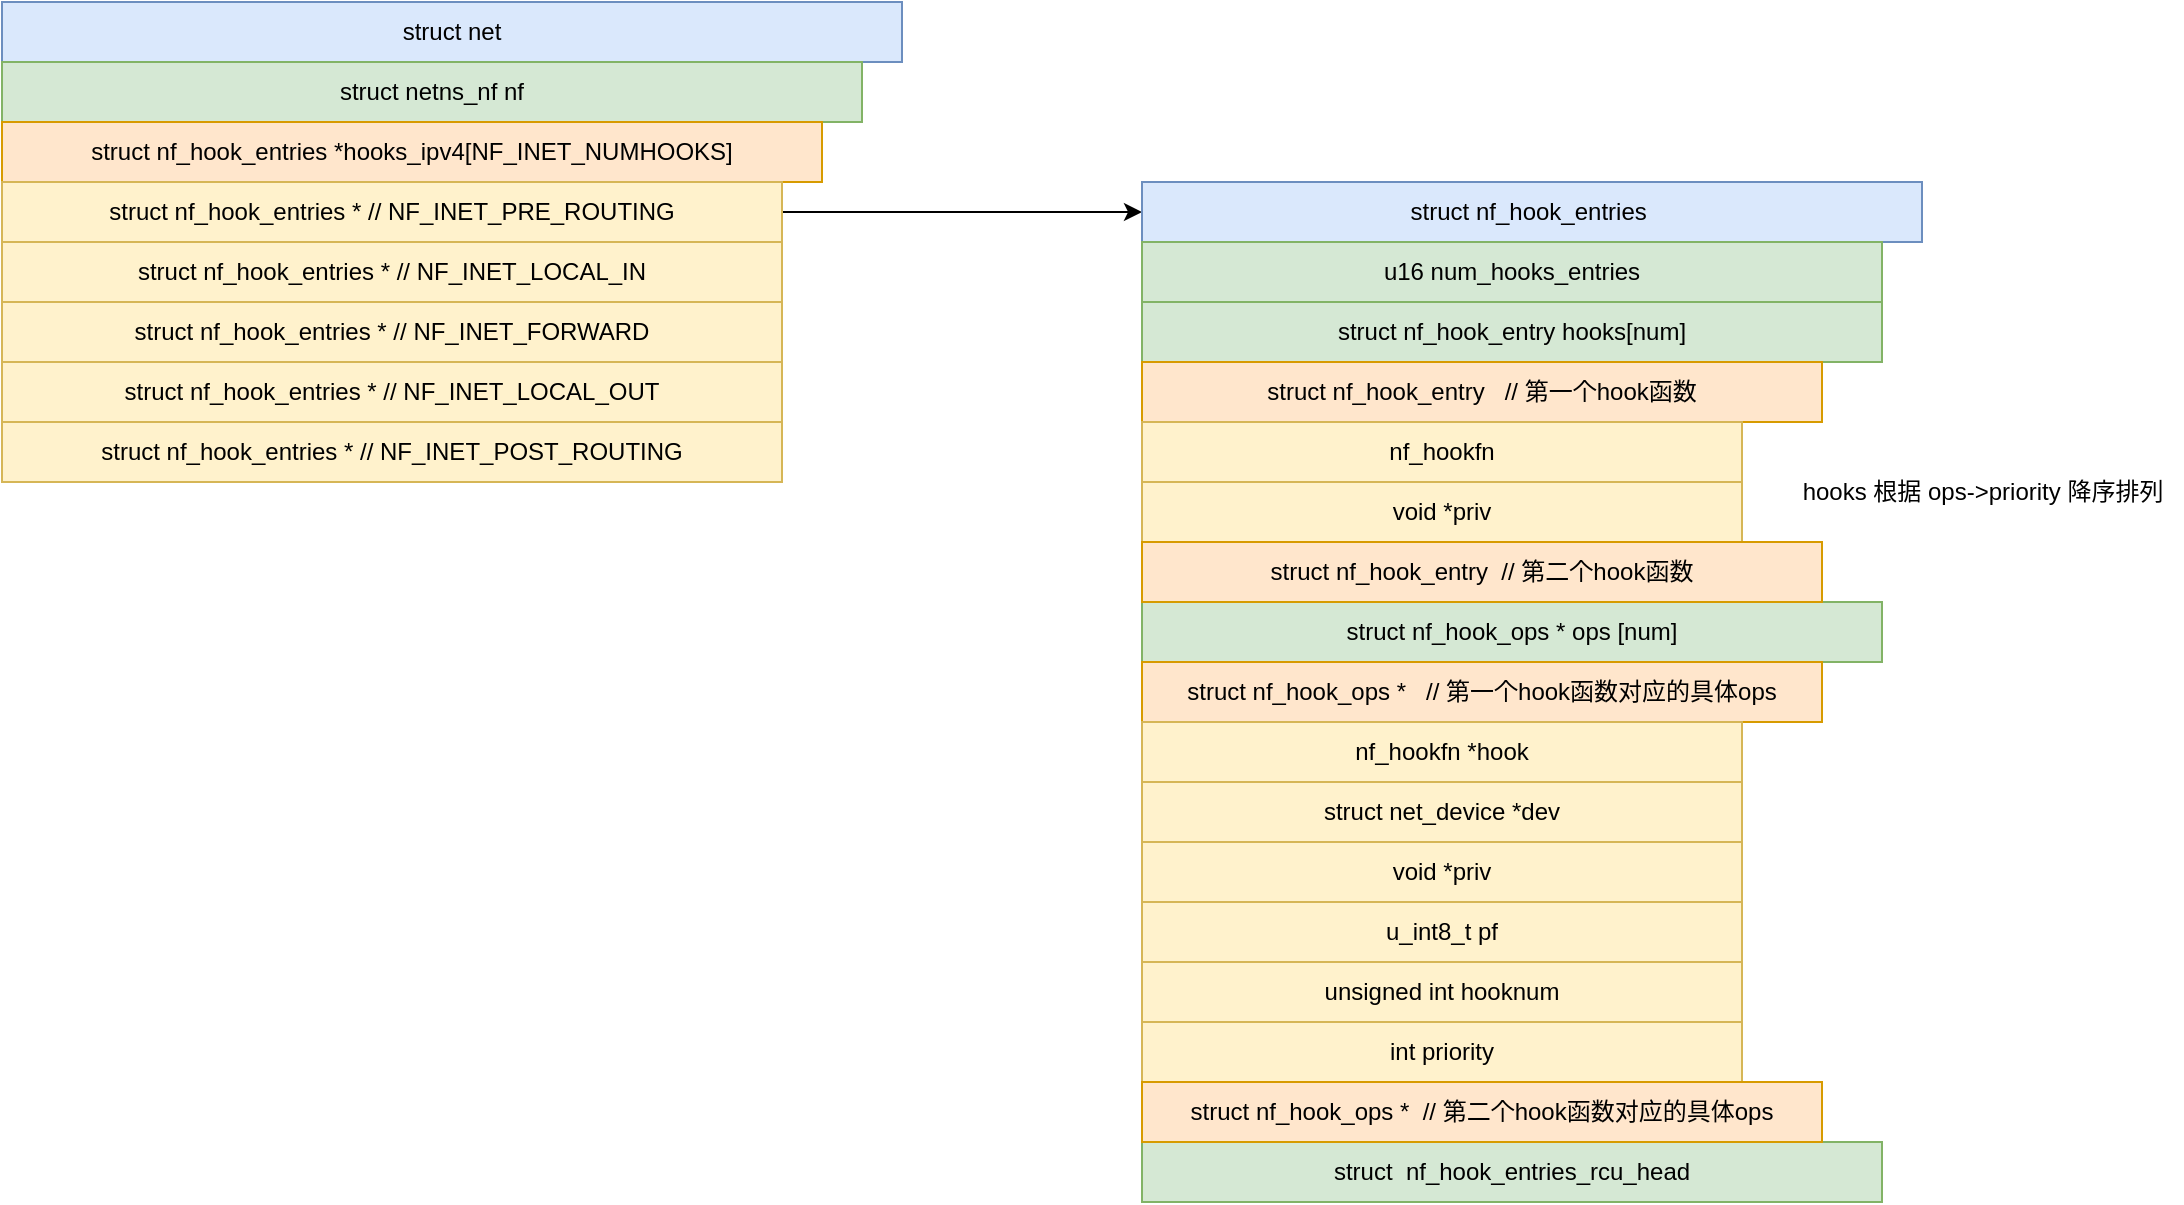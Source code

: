 <mxfile version="21.6.5" type="device">
  <diagram name="第 1 页" id="HeUKaDDaq521nx4wqFQZ">
    <mxGraphModel dx="1499" dy="844" grid="1" gridSize="10" guides="1" tooltips="1" connect="1" arrows="1" fold="1" page="1" pageScale="1" pageWidth="827" pageHeight="1169" math="0" shadow="0">
      <root>
        <mxCell id="0" />
        <mxCell id="1" parent="0" />
        <mxCell id="x67kKdyZGz1WuYS3fvdA-1" value="struct net" style="rounded=0;whiteSpace=wrap;html=1;fillColor=#dae8fc;strokeColor=#6c8ebf;" vertex="1" parent="1">
          <mxGeometry x="50" y="180" width="450" height="30" as="geometry" />
        </mxCell>
        <mxCell id="x67kKdyZGz1WuYS3fvdA-2" value="struct netns_nf nf" style="rounded=0;whiteSpace=wrap;html=1;fillColor=#d5e8d4;strokeColor=#82b366;" vertex="1" parent="1">
          <mxGeometry x="50" y="210" width="430" height="30" as="geometry" />
        </mxCell>
        <mxCell id="x67kKdyZGz1WuYS3fvdA-3" value="struct nf_hook_entries *hooks_ipv4[NF_INET_NUMHOOKS]" style="rounded=0;whiteSpace=wrap;html=1;fillColor=#ffe6cc;strokeColor=#d79b00;" vertex="1" parent="1">
          <mxGeometry x="50" y="240" width="410" height="30" as="geometry" />
        </mxCell>
        <mxCell id="x67kKdyZGz1WuYS3fvdA-30" style="edgeStyle=orthogonalEdgeStyle;rounded=0;orthogonalLoop=1;jettySize=auto;html=1;curved=1;" edge="1" parent="1" source="x67kKdyZGz1WuYS3fvdA-4" target="x67kKdyZGz1WuYS3fvdA-9">
          <mxGeometry relative="1" as="geometry" />
        </mxCell>
        <mxCell id="x67kKdyZGz1WuYS3fvdA-4" value="struct nf_hook_entries * // NF_INET_PRE_ROUTING" style="rounded=0;whiteSpace=wrap;html=1;fillColor=#fff2cc;strokeColor=#d6b656;" vertex="1" parent="1">
          <mxGeometry x="50" y="270" width="390" height="30" as="geometry" />
        </mxCell>
        <mxCell id="x67kKdyZGz1WuYS3fvdA-5" value="struct nf_hook_entries * // NF_INET_LOCAL_IN" style="rounded=0;whiteSpace=wrap;html=1;fillColor=#fff2cc;strokeColor=#d6b656;" vertex="1" parent="1">
          <mxGeometry x="50" y="300" width="390" height="30" as="geometry" />
        </mxCell>
        <mxCell id="x67kKdyZGz1WuYS3fvdA-6" value="struct nf_hook_entries * // NF_INET_FORWARD" style="rounded=0;whiteSpace=wrap;html=1;fillColor=#fff2cc;strokeColor=#d6b656;" vertex="1" parent="1">
          <mxGeometry x="50" y="330" width="390" height="30" as="geometry" />
        </mxCell>
        <mxCell id="x67kKdyZGz1WuYS3fvdA-7" value="struct nf_hook_entries * // NF_INET_LOCAL_OUT" style="rounded=0;whiteSpace=wrap;html=1;fillColor=#fff2cc;strokeColor=#d6b656;" vertex="1" parent="1">
          <mxGeometry x="50" y="360" width="390" height="30" as="geometry" />
        </mxCell>
        <mxCell id="x67kKdyZGz1WuYS3fvdA-9" value="struct nf_hook_entries&amp;nbsp;" style="rounded=0;whiteSpace=wrap;html=1;fillColor=#dae8fc;strokeColor=#6c8ebf;" vertex="1" parent="1">
          <mxGeometry x="620" y="270" width="390" height="30" as="geometry" />
        </mxCell>
        <mxCell id="x67kKdyZGz1WuYS3fvdA-10" value="u16 num_hooks_entries" style="rounded=0;whiteSpace=wrap;html=1;fillColor=#d5e8d4;strokeColor=#82b366;" vertex="1" parent="1">
          <mxGeometry x="620" y="300" width="370" height="30" as="geometry" />
        </mxCell>
        <mxCell id="x67kKdyZGz1WuYS3fvdA-11" value="struct nf_hook_entry hooks[num]" style="rounded=0;whiteSpace=wrap;html=1;fillColor=#d5e8d4;strokeColor=#82b366;" vertex="1" parent="1">
          <mxGeometry x="620" y="330" width="370" height="30" as="geometry" />
        </mxCell>
        <mxCell id="x67kKdyZGz1WuYS3fvdA-17" value="struct nf_hook_ops * ops [num]" style="rounded=0;whiteSpace=wrap;html=1;fillColor=#d5e8d4;strokeColor=#82b366;" vertex="1" parent="1">
          <mxGeometry x="620" y="480" width="370" height="30" as="geometry" />
        </mxCell>
        <mxCell id="x67kKdyZGz1WuYS3fvdA-20" value="struct&amp;nbsp; nf_hook_entries_rcu_head" style="rounded=0;whiteSpace=wrap;html=1;fillColor=#d5e8d4;strokeColor=#82b366;" vertex="1" parent="1">
          <mxGeometry x="620" y="750" width="370" height="30" as="geometry" />
        </mxCell>
        <mxCell id="x67kKdyZGz1WuYS3fvdA-21" value="struct nf_hook_entries * // NF_INET_POST_ROUTING" style="rounded=0;whiteSpace=wrap;html=1;fillColor=#fff2cc;strokeColor=#d6b656;" vertex="1" parent="1">
          <mxGeometry x="50" y="390" width="390" height="30" as="geometry" />
        </mxCell>
        <mxCell id="x67kKdyZGz1WuYS3fvdA-31" value="struct nf_hook_ops *&amp;nbsp; &amp;nbsp;// 第一个hook函数对应的具体ops" style="rounded=0;whiteSpace=wrap;html=1;fillColor=#ffe6cc;strokeColor=#d79b00;" vertex="1" parent="1">
          <mxGeometry x="620" y="510" width="340" height="30" as="geometry" />
        </mxCell>
        <mxCell id="x67kKdyZGz1WuYS3fvdA-32" value="struct nf_hook_entry&amp;nbsp; &amp;nbsp;// 第一个hook函数" style="rounded=0;whiteSpace=wrap;html=1;fillColor=#ffe6cc;strokeColor=#d79b00;" vertex="1" parent="1">
          <mxGeometry x="620" y="360" width="340" height="30" as="geometry" />
        </mxCell>
        <mxCell id="x67kKdyZGz1WuYS3fvdA-33" value="nf_hookfn" style="rounded=0;whiteSpace=wrap;html=1;fillColor=#fff2cc;strokeColor=#d6b656;" vertex="1" parent="1">
          <mxGeometry x="620" y="390" width="300" height="30" as="geometry" />
        </mxCell>
        <mxCell id="x67kKdyZGz1WuYS3fvdA-34" value="void *priv" style="rounded=0;whiteSpace=wrap;html=1;fillColor=#fff2cc;strokeColor=#d6b656;" vertex="1" parent="1">
          <mxGeometry x="620" y="420" width="300" height="30" as="geometry" />
        </mxCell>
        <mxCell id="x67kKdyZGz1WuYS3fvdA-35" value="nf_hookfn *hook" style="rounded=0;whiteSpace=wrap;html=1;fillColor=#fff2cc;strokeColor=#d6b656;" vertex="1" parent="1">
          <mxGeometry x="620" y="540" width="300" height="30" as="geometry" />
        </mxCell>
        <mxCell id="x67kKdyZGz1WuYS3fvdA-36" value="struct net_device *dev" style="rounded=0;whiteSpace=wrap;html=1;fillColor=#fff2cc;strokeColor=#d6b656;" vertex="1" parent="1">
          <mxGeometry x="620" y="570" width="300" height="30" as="geometry" />
        </mxCell>
        <mxCell id="x67kKdyZGz1WuYS3fvdA-37" value="void *priv" style="rounded=0;whiteSpace=wrap;html=1;fillColor=#fff2cc;strokeColor=#d6b656;" vertex="1" parent="1">
          <mxGeometry x="620" y="600" width="300" height="30" as="geometry" />
        </mxCell>
        <mxCell id="x67kKdyZGz1WuYS3fvdA-38" value="u_int8_t pf" style="rounded=0;whiteSpace=wrap;html=1;fillColor=#fff2cc;strokeColor=#d6b656;" vertex="1" parent="1">
          <mxGeometry x="620" y="630" width="300" height="30" as="geometry" />
        </mxCell>
        <mxCell id="x67kKdyZGz1WuYS3fvdA-39" value="unsigned int hooknum" style="rounded=0;whiteSpace=wrap;html=1;fillColor=#fff2cc;strokeColor=#d6b656;" vertex="1" parent="1">
          <mxGeometry x="620" y="660" width="300" height="30" as="geometry" />
        </mxCell>
        <mxCell id="x67kKdyZGz1WuYS3fvdA-40" value="int priority" style="rounded=0;whiteSpace=wrap;html=1;fillColor=#fff2cc;strokeColor=#d6b656;" vertex="1" parent="1">
          <mxGeometry x="620" y="690" width="300" height="30" as="geometry" />
        </mxCell>
        <mxCell id="x67kKdyZGz1WuYS3fvdA-41" value="struct nf_hook_entry&amp;nbsp; // 第二个hook函数" style="rounded=0;whiteSpace=wrap;html=1;fillColor=#ffe6cc;strokeColor=#d79b00;" vertex="1" parent="1">
          <mxGeometry x="620" y="450" width="340" height="30" as="geometry" />
        </mxCell>
        <mxCell id="x67kKdyZGz1WuYS3fvdA-42" value="struct nf_hook_ops *&amp;nbsp;&amp;nbsp;// 第二个hook函数对应的具体ops" style="rounded=0;whiteSpace=wrap;html=1;fillColor=#ffe6cc;strokeColor=#d79b00;" vertex="1" parent="1">
          <mxGeometry x="620" y="720" width="340" height="30" as="geometry" />
        </mxCell>
        <mxCell id="x67kKdyZGz1WuYS3fvdA-43" value="hooks 根据 ops-&amp;gt;priority 降序排列" style="text;html=1;align=center;verticalAlign=middle;resizable=0;points=[];autosize=1;strokeColor=none;fillColor=none;" vertex="1" parent="1">
          <mxGeometry x="940" y="410" width="200" height="30" as="geometry" />
        </mxCell>
      </root>
    </mxGraphModel>
  </diagram>
</mxfile>
